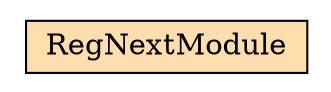 digraph RegNextModule_hierarchy { rankdir="TB" 
 node [shape="rectangle"]; 
rankdir="LR" 
stylesheet = "styles.css"
module_2 [shape= "plaintext" href="RegNextModule.dot.svg" label=<

<TABLE BORDER="0" CELLBORDER="1" CELLSPACING="0" CELLPADDING="4" >
      
  <TR >
    <TD BGCOLOR="#FFDEAD" > RegNextModule </TD>
  </TR>
        
</TABLE>>];

      }
